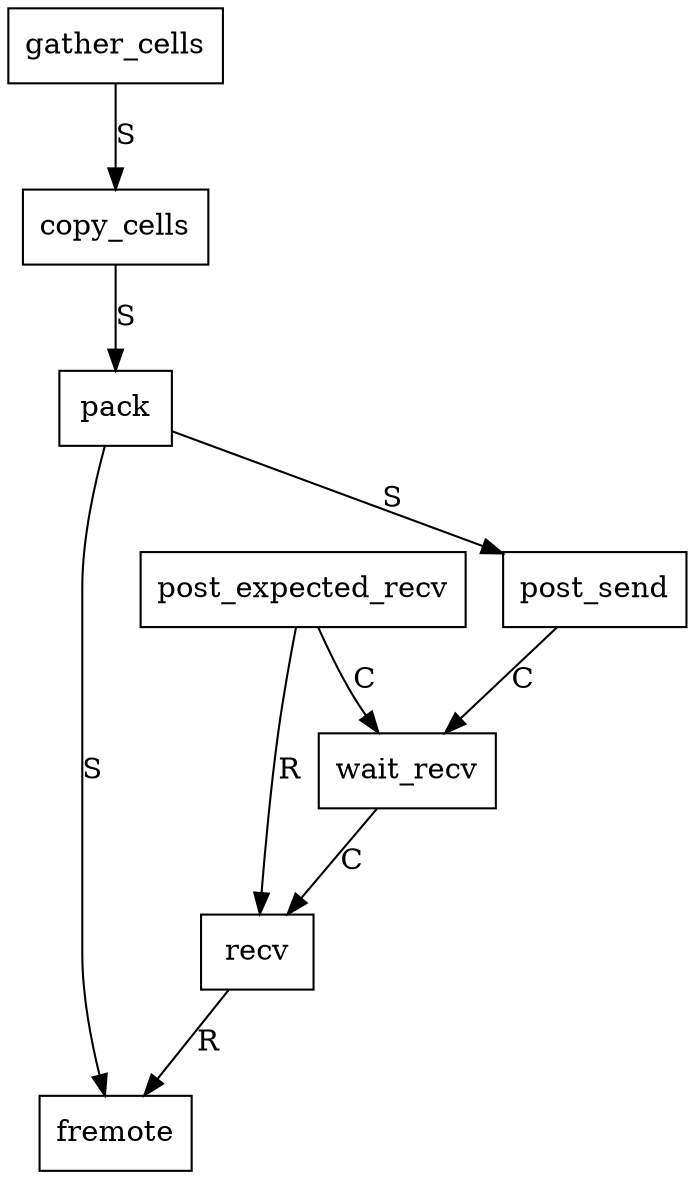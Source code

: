 digraph {
	{
		node [shape=box] 
		gather_cells->copy_cells->pack->post_send [label="S"];
		post_send->wait_recv->recv [label="C"];
		recv->fremote [label="R"];
		pack->fremote [label="S"];
		post_expected_recv->wait_recv [label="C"];
		post_expected_recv->recv [label="R"];
	}
}